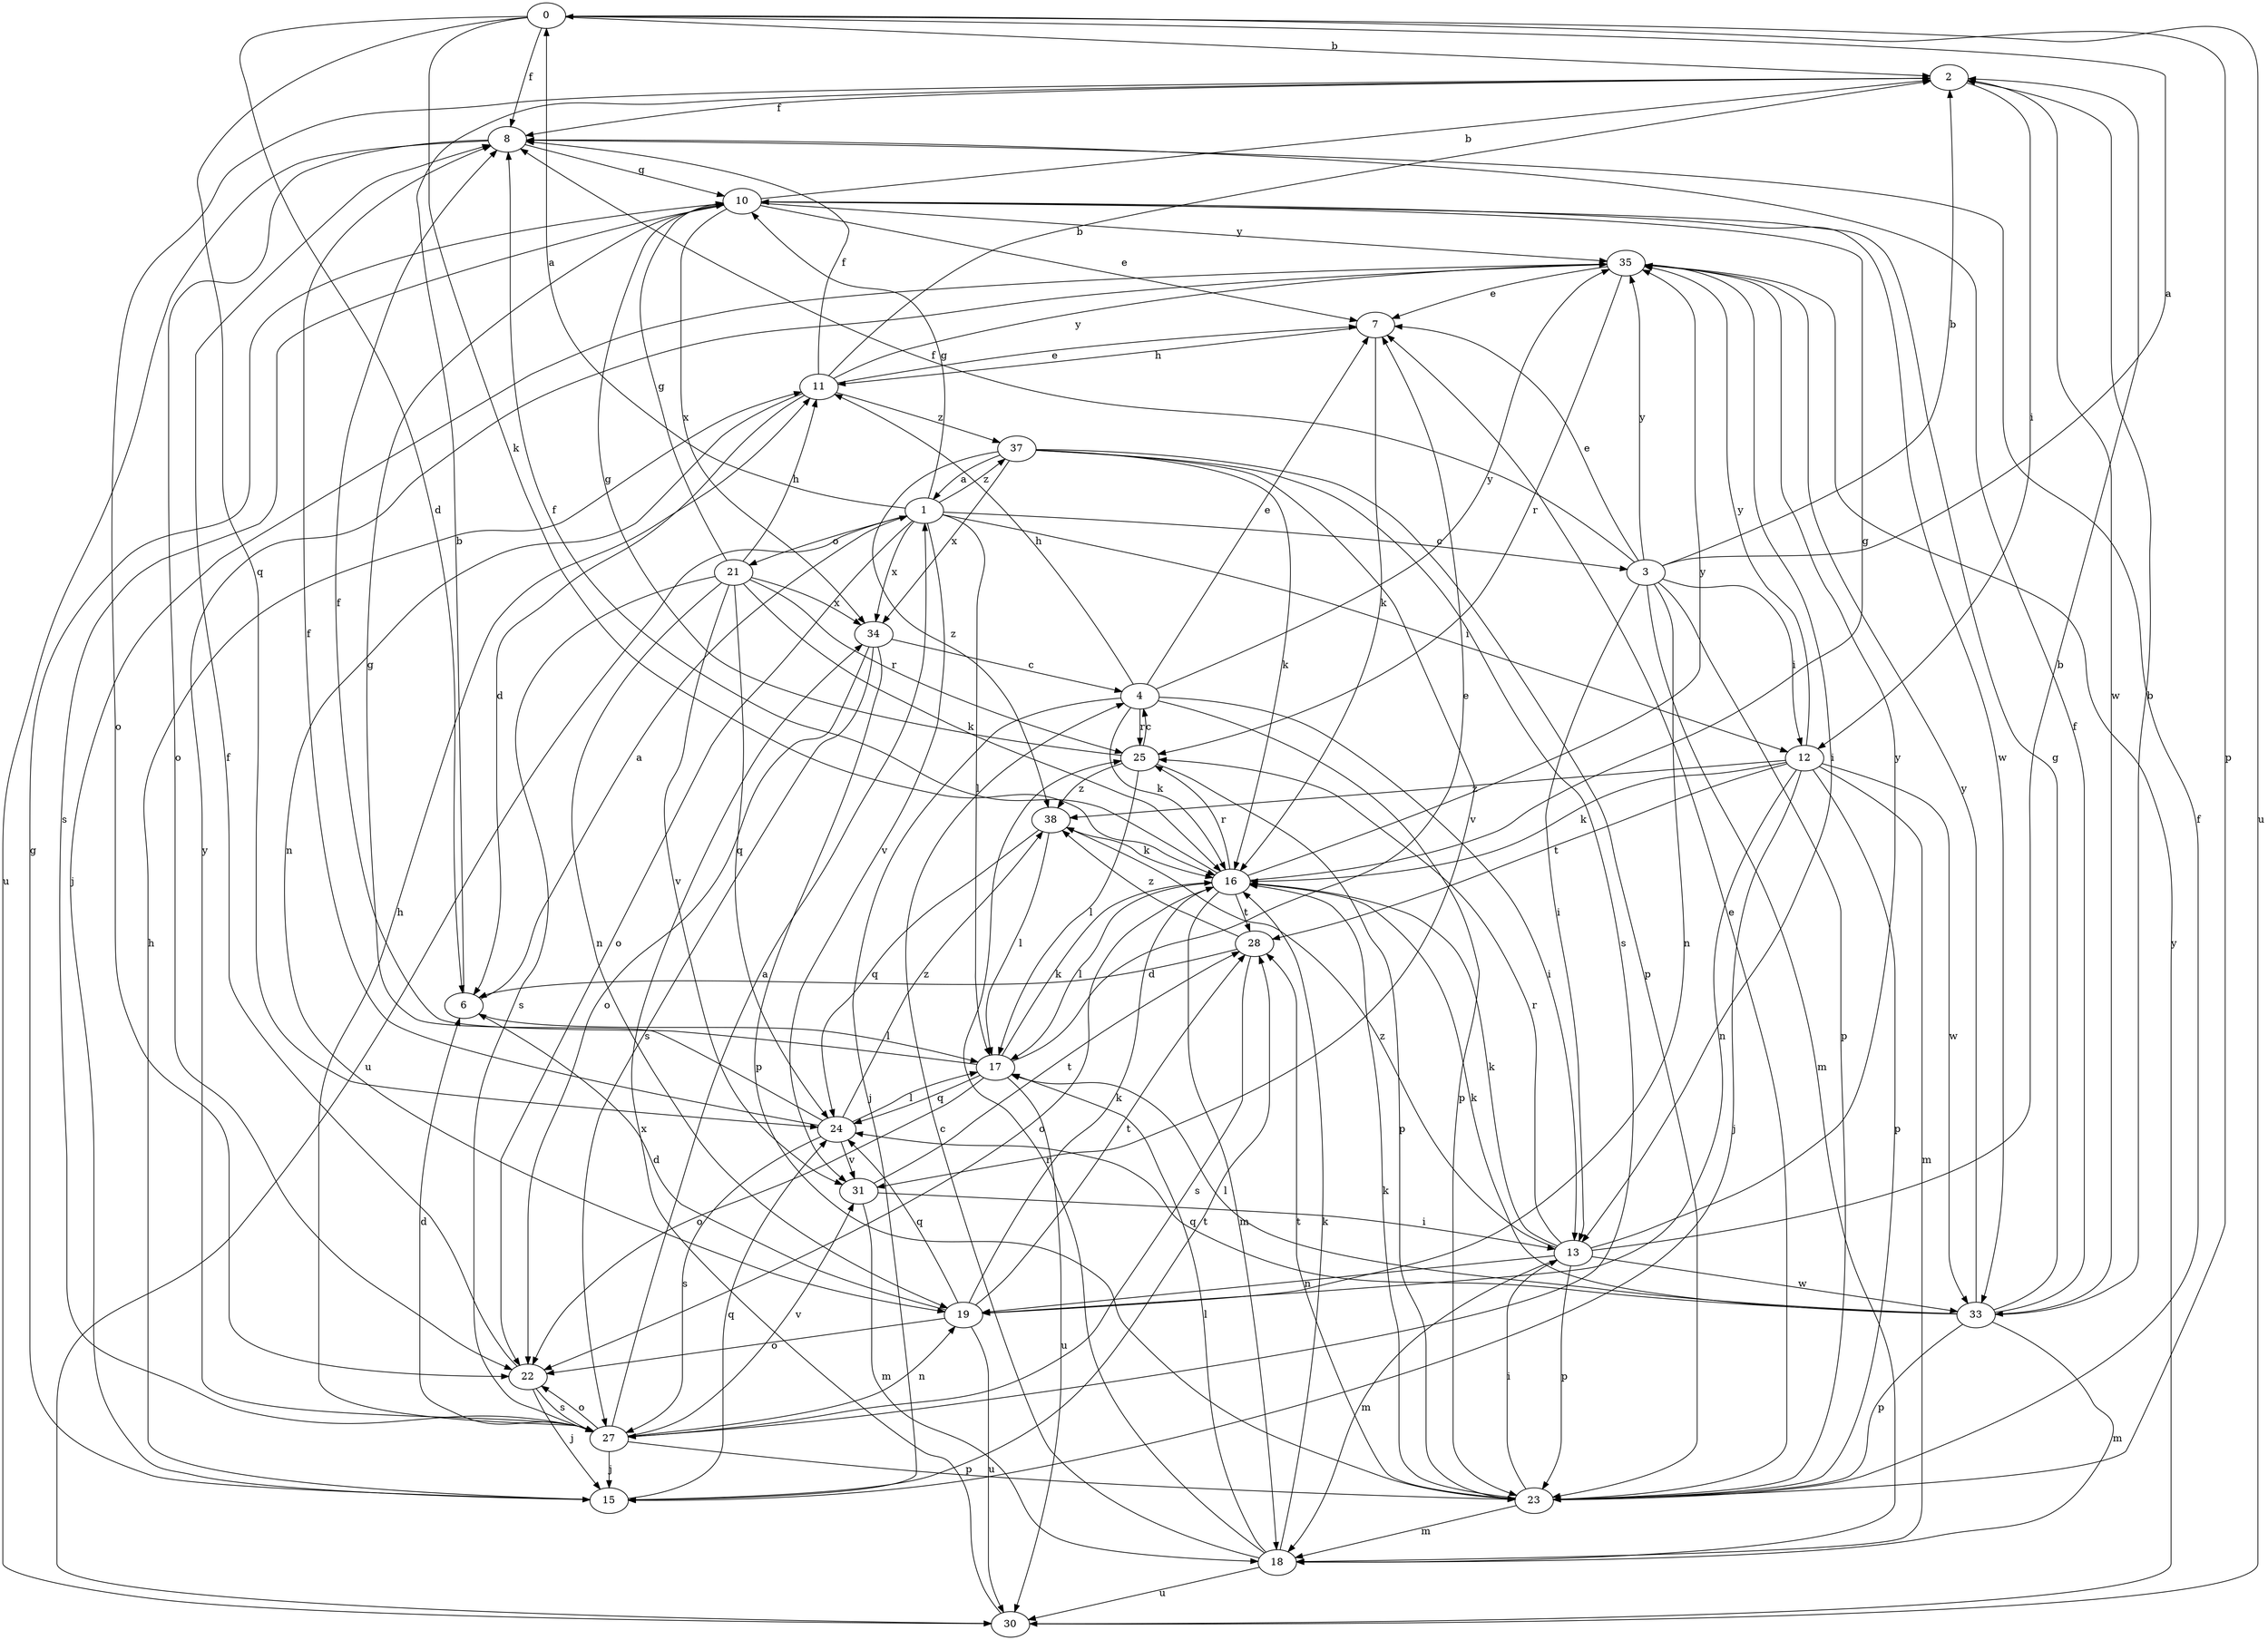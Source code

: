 strict digraph  {
0;
1;
2;
3;
4;
6;
7;
8;
10;
11;
12;
13;
15;
16;
17;
18;
19;
21;
22;
23;
24;
25;
27;
28;
30;
31;
33;
34;
35;
37;
38;
0 -> 2  [label=b];
0 -> 6  [label=d];
0 -> 8  [label=f];
0 -> 16  [label=k];
0 -> 23  [label=p];
0 -> 24  [label=q];
0 -> 30  [label=u];
1 -> 0  [label=a];
1 -> 3  [label=c];
1 -> 10  [label=g];
1 -> 12  [label=i];
1 -> 17  [label=l];
1 -> 21  [label=o];
1 -> 22  [label=o];
1 -> 30  [label=u];
1 -> 31  [label=v];
1 -> 34  [label=x];
1 -> 37  [label=z];
2 -> 8  [label=f];
2 -> 12  [label=i];
2 -> 22  [label=o];
2 -> 33  [label=w];
3 -> 0  [label=a];
3 -> 2  [label=b];
3 -> 7  [label=e];
3 -> 8  [label=f];
3 -> 12  [label=i];
3 -> 13  [label=i];
3 -> 18  [label=m];
3 -> 19  [label=n];
3 -> 23  [label=p];
3 -> 35  [label=y];
4 -> 7  [label=e];
4 -> 11  [label=h];
4 -> 13  [label=i];
4 -> 15  [label=j];
4 -> 16  [label=k];
4 -> 23  [label=p];
4 -> 25  [label=r];
4 -> 35  [label=y];
6 -> 1  [label=a];
6 -> 2  [label=b];
6 -> 17  [label=l];
7 -> 11  [label=h];
7 -> 16  [label=k];
8 -> 10  [label=g];
8 -> 22  [label=o];
8 -> 30  [label=u];
10 -> 2  [label=b];
10 -> 7  [label=e];
10 -> 27  [label=s];
10 -> 33  [label=w];
10 -> 34  [label=x];
10 -> 35  [label=y];
11 -> 2  [label=b];
11 -> 6  [label=d];
11 -> 7  [label=e];
11 -> 8  [label=f];
11 -> 19  [label=n];
11 -> 35  [label=y];
11 -> 37  [label=z];
12 -> 15  [label=j];
12 -> 16  [label=k];
12 -> 18  [label=m];
12 -> 19  [label=n];
12 -> 23  [label=p];
12 -> 28  [label=t];
12 -> 33  [label=w];
12 -> 35  [label=y];
12 -> 38  [label=z];
13 -> 2  [label=b];
13 -> 16  [label=k];
13 -> 18  [label=m];
13 -> 19  [label=n];
13 -> 23  [label=p];
13 -> 25  [label=r];
13 -> 33  [label=w];
13 -> 35  [label=y];
13 -> 38  [label=z];
15 -> 10  [label=g];
15 -> 11  [label=h];
15 -> 24  [label=q];
15 -> 28  [label=t];
16 -> 8  [label=f];
16 -> 10  [label=g];
16 -> 17  [label=l];
16 -> 18  [label=m];
16 -> 22  [label=o];
16 -> 25  [label=r];
16 -> 28  [label=t];
16 -> 35  [label=y];
17 -> 7  [label=e];
17 -> 8  [label=f];
17 -> 16  [label=k];
17 -> 22  [label=o];
17 -> 24  [label=q];
17 -> 30  [label=u];
18 -> 4  [label=c];
18 -> 16  [label=k];
18 -> 17  [label=l];
18 -> 25  [label=r];
18 -> 30  [label=u];
19 -> 6  [label=d];
19 -> 16  [label=k];
19 -> 22  [label=o];
19 -> 24  [label=q];
19 -> 28  [label=t];
19 -> 30  [label=u];
21 -> 10  [label=g];
21 -> 11  [label=h];
21 -> 16  [label=k];
21 -> 19  [label=n];
21 -> 24  [label=q];
21 -> 25  [label=r];
21 -> 27  [label=s];
21 -> 31  [label=v];
21 -> 34  [label=x];
22 -> 8  [label=f];
22 -> 15  [label=j];
22 -> 27  [label=s];
23 -> 7  [label=e];
23 -> 8  [label=f];
23 -> 13  [label=i];
23 -> 16  [label=k];
23 -> 18  [label=m];
23 -> 28  [label=t];
24 -> 8  [label=f];
24 -> 10  [label=g];
24 -> 17  [label=l];
24 -> 27  [label=s];
24 -> 31  [label=v];
24 -> 38  [label=z];
25 -> 4  [label=c];
25 -> 10  [label=g];
25 -> 17  [label=l];
25 -> 23  [label=p];
25 -> 38  [label=z];
27 -> 1  [label=a];
27 -> 6  [label=d];
27 -> 11  [label=h];
27 -> 15  [label=j];
27 -> 19  [label=n];
27 -> 22  [label=o];
27 -> 23  [label=p];
27 -> 31  [label=v];
27 -> 35  [label=y];
28 -> 6  [label=d];
28 -> 27  [label=s];
28 -> 38  [label=z];
30 -> 34  [label=x];
30 -> 35  [label=y];
31 -> 13  [label=i];
31 -> 18  [label=m];
31 -> 28  [label=t];
33 -> 2  [label=b];
33 -> 8  [label=f];
33 -> 10  [label=g];
33 -> 16  [label=k];
33 -> 17  [label=l];
33 -> 18  [label=m];
33 -> 23  [label=p];
33 -> 24  [label=q];
33 -> 35  [label=y];
34 -> 4  [label=c];
34 -> 22  [label=o];
34 -> 23  [label=p];
34 -> 27  [label=s];
35 -> 7  [label=e];
35 -> 13  [label=i];
35 -> 15  [label=j];
35 -> 25  [label=r];
37 -> 1  [label=a];
37 -> 16  [label=k];
37 -> 23  [label=p];
37 -> 27  [label=s];
37 -> 31  [label=v];
37 -> 34  [label=x];
37 -> 38  [label=z];
38 -> 16  [label=k];
38 -> 17  [label=l];
38 -> 24  [label=q];
}
